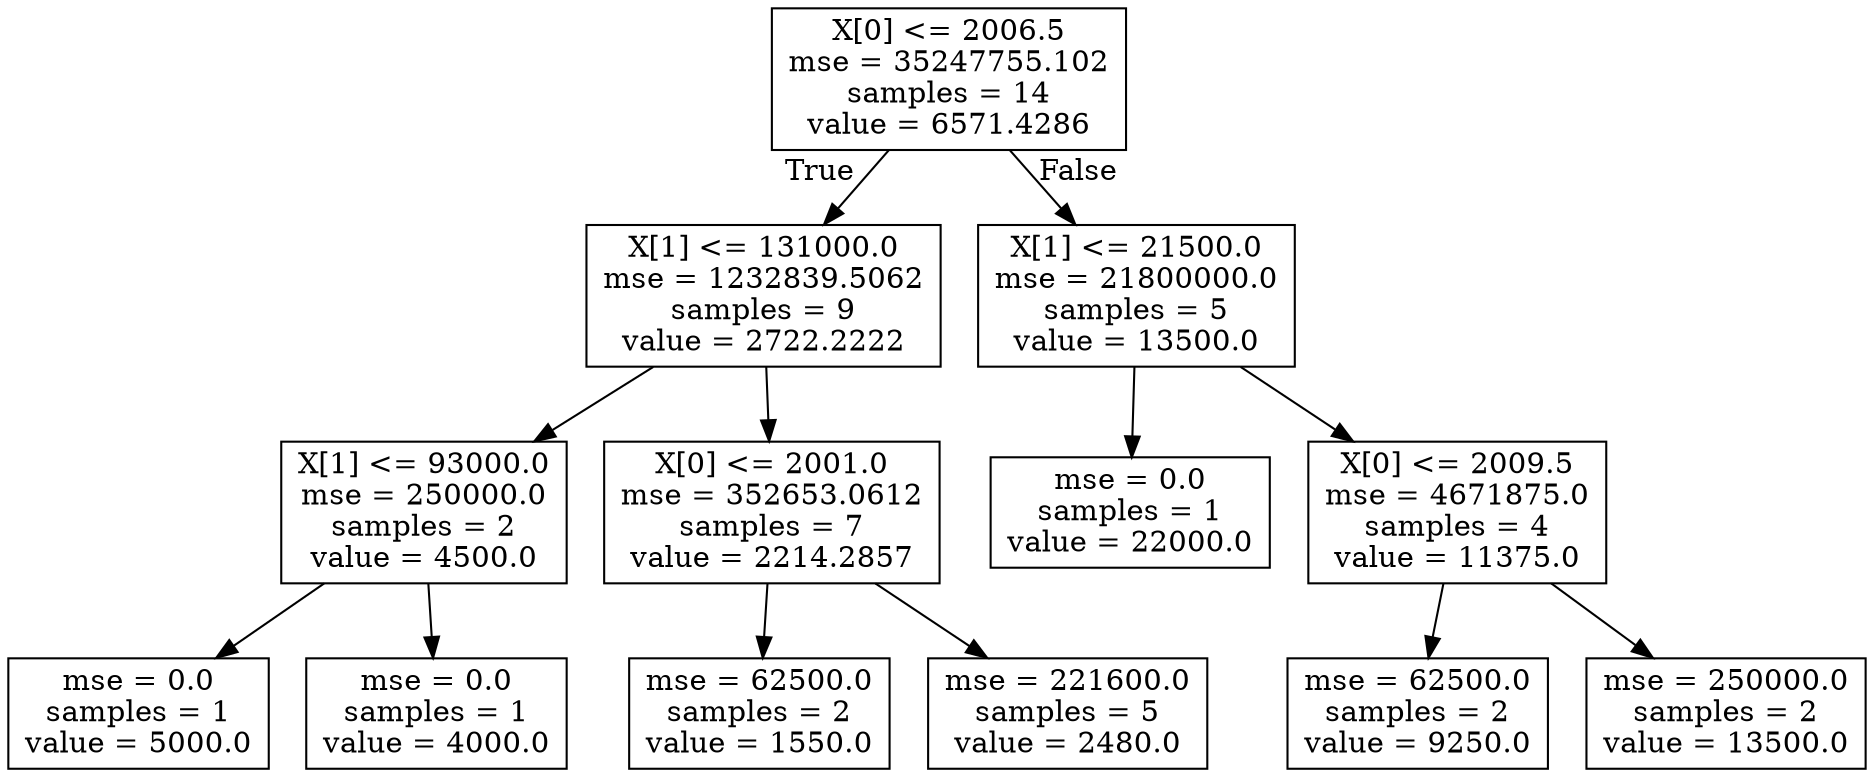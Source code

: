 digraph Tree {
node [shape=box] ;
0 [label="X[0] <= 2006.5\nmse = 35247755.102\nsamples = 14\nvalue = 6571.4286"] ;
1 [label="X[1] <= 131000.0\nmse = 1232839.5062\nsamples = 9\nvalue = 2722.2222"] ;
0 -> 1 [labeldistance=2.5, labelangle=45, headlabel="True"] ;
2 [label="X[1] <= 93000.0\nmse = 250000.0\nsamples = 2\nvalue = 4500.0"] ;
1 -> 2 ;
3 [label="mse = 0.0\nsamples = 1\nvalue = 5000.0"] ;
2 -> 3 ;
4 [label="mse = 0.0\nsamples = 1\nvalue = 4000.0"] ;
2 -> 4 ;
5 [label="X[0] <= 2001.0\nmse = 352653.0612\nsamples = 7\nvalue = 2214.2857"] ;
1 -> 5 ;
6 [label="mse = 62500.0\nsamples = 2\nvalue = 1550.0"] ;
5 -> 6 ;
7 [label="mse = 221600.0\nsamples = 5\nvalue = 2480.0"] ;
5 -> 7 ;
8 [label="X[1] <= 21500.0\nmse = 21800000.0\nsamples = 5\nvalue = 13500.0"] ;
0 -> 8 [labeldistance=2.5, labelangle=-45, headlabel="False"] ;
9 [label="mse = 0.0\nsamples = 1\nvalue = 22000.0"] ;
8 -> 9 ;
10 [label="X[0] <= 2009.5\nmse = 4671875.0\nsamples = 4\nvalue = 11375.0"] ;
8 -> 10 ;
11 [label="mse = 62500.0\nsamples = 2\nvalue = 9250.0"] ;
10 -> 11 ;
12 [label="mse = 250000.0\nsamples = 2\nvalue = 13500.0"] ;
10 -> 12 ;
}